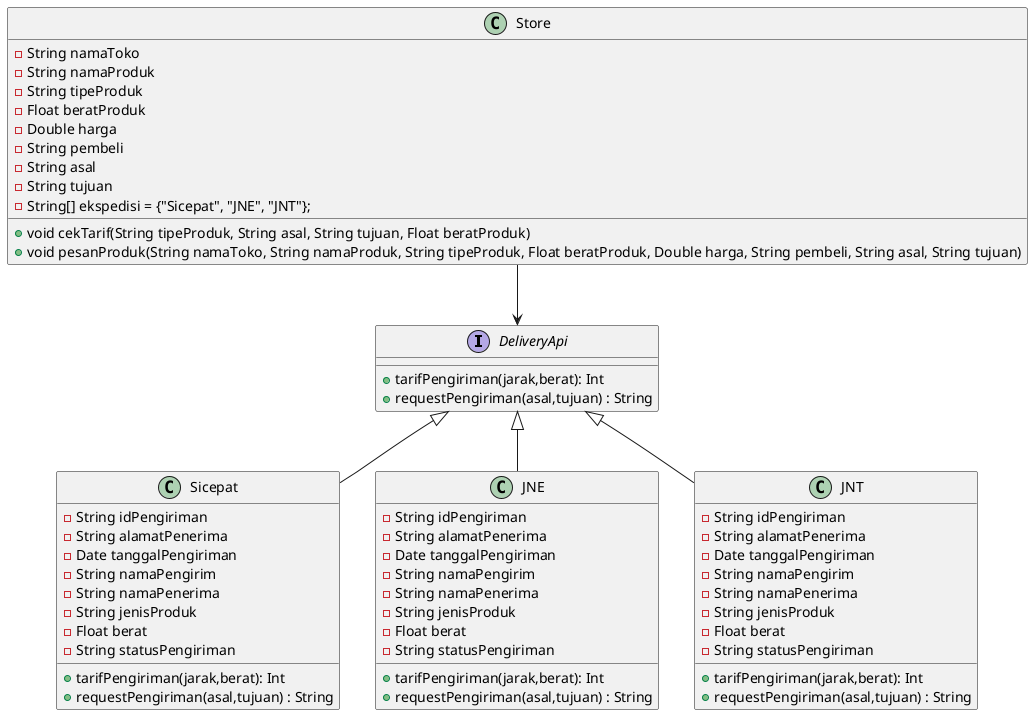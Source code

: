 @startuml E-commerce
' diagram style

' diagram relation
DeliveryApi <|-- Sicepat
DeliveryApi <|-- JNE
DeliveryApi <|-- JNT
Store --> DeliveryApi

class Store{
  -String namaToko
  -String namaProduk
  -String tipeProduk
  -Float beratProduk
  -Double harga
  -String pembeli
  -String asal
  -String tujuan
  -String[] ekspedisi = {"Sicepat", "JNE", "JNT"};

  +void cekTarif(String tipeProduk, String asal, String tujuan, Float beratProduk)
  +void pesanProduk(String namaToko, String namaProduk, String tipeProduk, Float beratProduk, Double harga, String pembeli, String asal, String tujuan)
}

interface DeliveryApi{
    +tarifPengiriman(jarak,berat): Int
    +requestPengiriman(asal,tujuan) : String
}

Class Sicepat{
    -String idPengiriman
	  -String alamatPenerima
	  -Date tanggalPengiriman
	  -String namaPengirim 
	  -String namaPenerima
	  -String jenisProduk
	  -Float berat
	  -String statusPengiriman
  
    +tarifPengiriman(jarak,berat): Int
    +requestPengiriman(asal,tujuan) : String
}

Class JNE{
    -String idPengiriman
	  -String alamatPenerima
	  -Date tanggalPengiriman
	  -String namaPengirim 
	  -String namaPenerima
	  -String jenisProduk
  	-Float berat
  	-String statusPengiriman
  
    +tarifPengiriman(jarak,berat): Int
    +requestPengiriman(asal,tujuan) : String
}

Class JNT{
    -String idPengiriman
	  -String alamatPenerima
	  -Date tanggalPengiriman
	  -String namaPengirim 
	  -String namaPenerima
	  -String jenisProduk
	  -Float berat
	  -String statusPengiriman
  
    +tarifPengiriman(jarak,berat): Int
    +requestPengiriman(asal,tujuan) : String
}

@enduml
